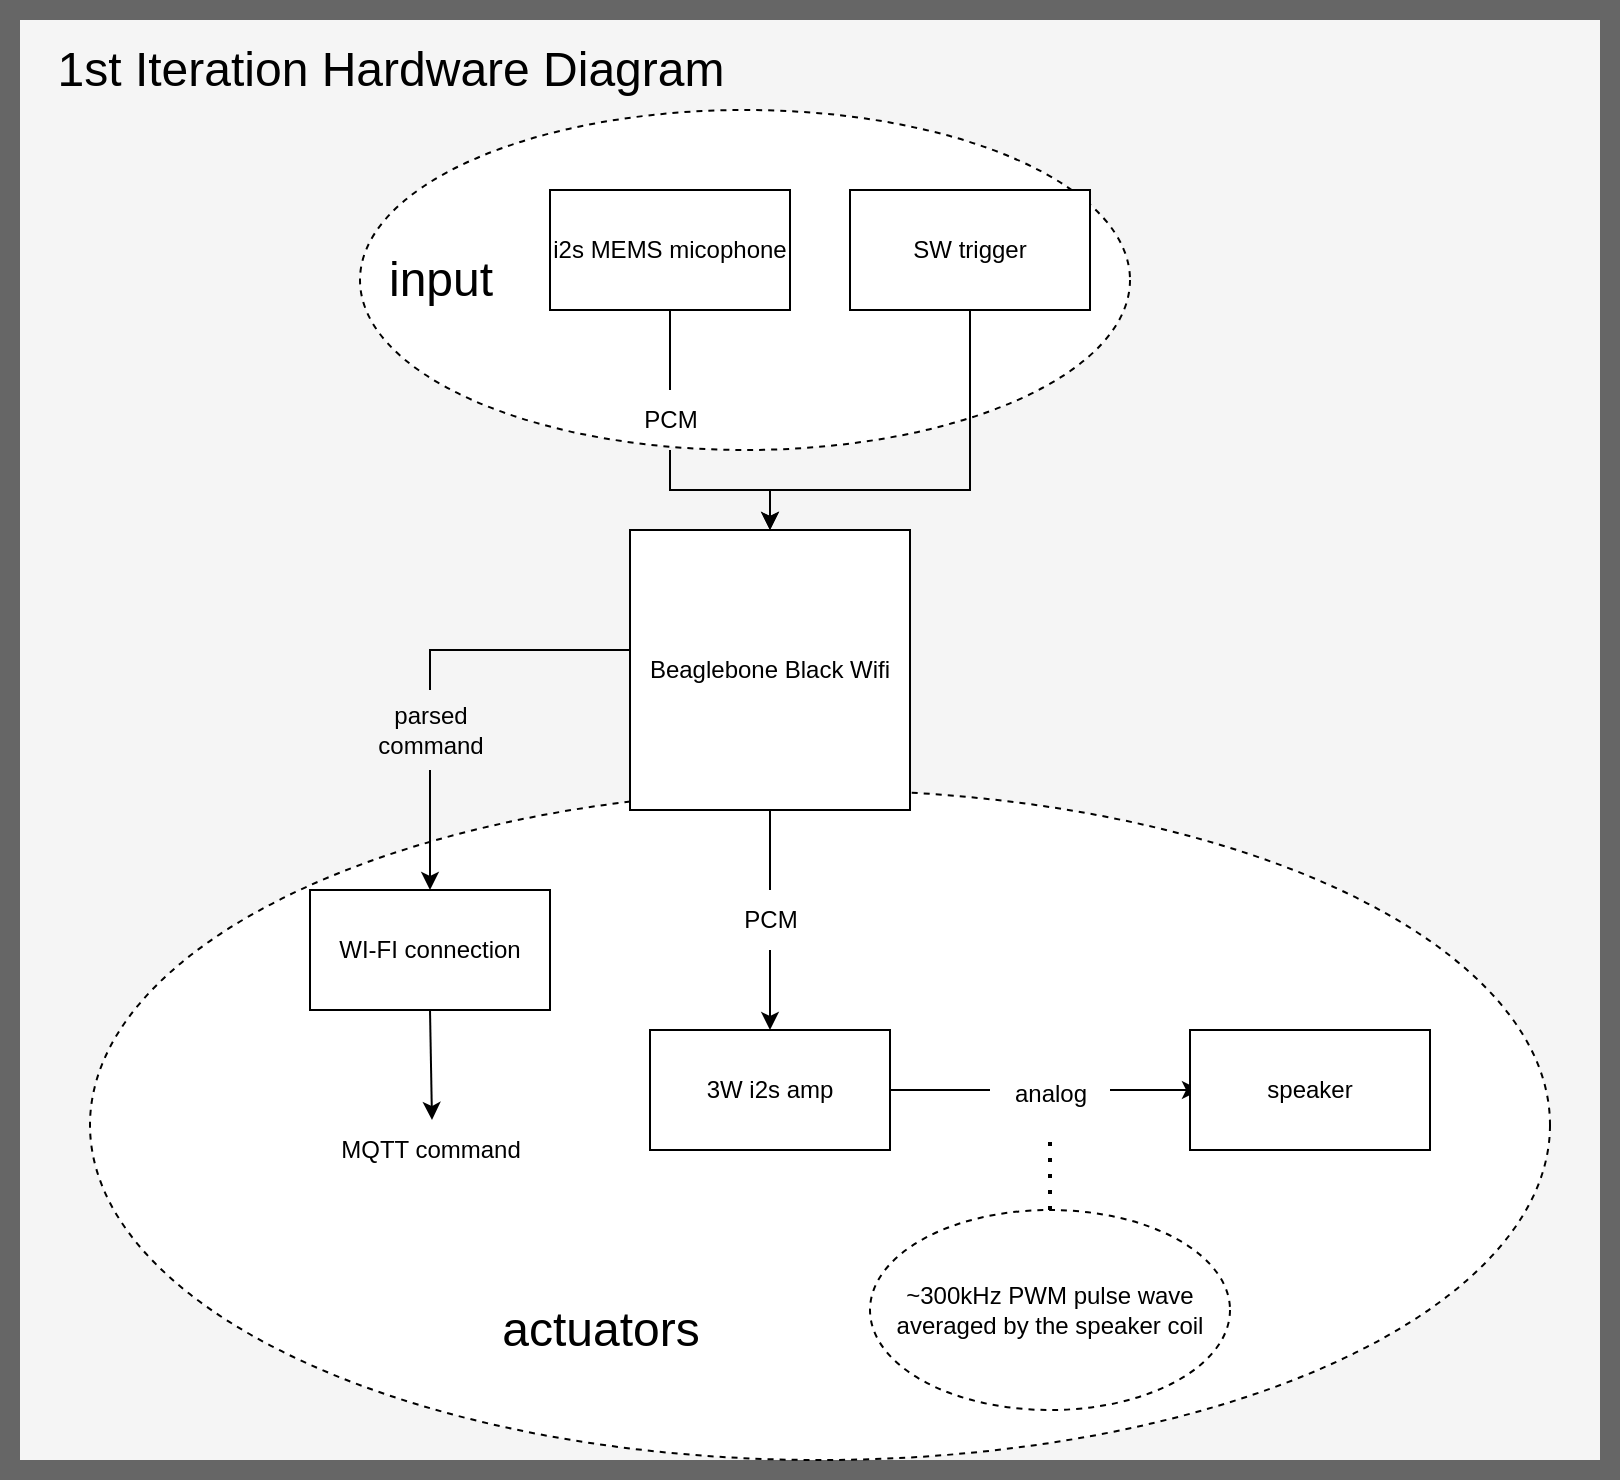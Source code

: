 <mxfile version="20.7.4" type="github">
  <diagram id="sM7dTeMf5jetUyKNvWkQ" name="Page-1">
    <mxGraphModel dx="2074" dy="1134" grid="1" gridSize="10" guides="1" tooltips="1" connect="1" arrows="1" fold="1" page="1" pageScale="1" pageWidth="850" pageHeight="1100" math="0" shadow="0">
      <root>
        <mxCell id="0" />
        <mxCell id="1" parent="0" />
        <mxCell id="4S98WuqxxE_fRCDPHOUg-58" value="" style="rounded=0;whiteSpace=wrap;html=1;fontSize=12;fillColor=#f5f5f5;fontColor=#333333;strokeColor=#666666;strokeWidth=10;" parent="1" vertex="1">
          <mxGeometry x="40" y="40" width="800" height="730" as="geometry" />
        </mxCell>
        <mxCell id="4S98WuqxxE_fRCDPHOUg-37" value="" style="ellipse;whiteSpace=wrap;html=1;dashed=1;fontSize=16;" parent="1" vertex="1">
          <mxGeometry x="80" y="430" width="730" height="335" as="geometry" />
        </mxCell>
        <mxCell id="4S98WuqxxE_fRCDPHOUg-21" value="" style="ellipse;whiteSpace=wrap;html=1;dashed=1;fontSize=16;" parent="1" vertex="1">
          <mxGeometry x="215" y="90" width="385" height="170" as="geometry" />
        </mxCell>
        <mxCell id="4S98WuqxxE_fRCDPHOUg-1" style="edgeStyle=orthogonalEdgeStyle;rounded=0;orthogonalLoop=1;jettySize=auto;html=1;entryX=0.5;entryY=0;entryDx=0;entryDy=0;startArrow=none;" parent="1" source="4S98WuqxxE_fRCDPHOUg-4" target="4S98WuqxxE_fRCDPHOUg-3" edge="1">
          <mxGeometry relative="1" as="geometry" />
        </mxCell>
        <mxCell id="4S98WuqxxE_fRCDPHOUg-2" value="i2s MEMS micophone" style="rounded=0;whiteSpace=wrap;html=1;" parent="1" vertex="1">
          <mxGeometry x="310" y="130" width="120" height="60" as="geometry" />
        </mxCell>
        <mxCell id="4S98WuqxxE_fRCDPHOUg-48" style="edgeStyle=orthogonalEdgeStyle;rounded=0;orthogonalLoop=1;jettySize=auto;html=1;entryX=0.5;entryY=0;entryDx=0;entryDy=0;fontSize=12;startArrow=none;" parent="1" source="4S98WuqxxE_fRCDPHOUg-7" target="4S98WuqxxE_fRCDPHOUg-5" edge="1">
          <mxGeometry relative="1" as="geometry" />
        </mxCell>
        <mxCell id="4S98WuqxxE_fRCDPHOUg-54" style="edgeStyle=orthogonalEdgeStyle;rounded=0;orthogonalLoop=1;jettySize=auto;html=1;entryX=0.5;entryY=0;entryDx=0;entryDy=0;fontSize=12;endArrow=classic;endFill=1;startArrow=none;" parent="1" source="4S98WuqxxE_fRCDPHOUg-45" target="4S98WuqxxE_fRCDPHOUg-43" edge="1">
          <mxGeometry relative="1" as="geometry" />
        </mxCell>
        <mxCell id="4S98WuqxxE_fRCDPHOUg-3" value="Beaglebone Black Wifi" style="whiteSpace=wrap;html=1;aspect=fixed;" parent="1" vertex="1">
          <mxGeometry x="350" y="300" width="140" height="140" as="geometry" />
        </mxCell>
        <mxCell id="4S98WuqxxE_fRCDPHOUg-30" style="edgeStyle=orthogonalEdgeStyle;rounded=0;orthogonalLoop=1;jettySize=auto;html=1;entryX=0;entryY=0.5;entryDx=0;entryDy=0;fontSize=12;startArrow=none;" parent="1" source="4S98WuqxxE_fRCDPHOUg-28" edge="1">
          <mxGeometry relative="1" as="geometry">
            <mxPoint x="635" y="580" as="targetPoint" />
          </mxGeometry>
        </mxCell>
        <mxCell id="4S98WuqxxE_fRCDPHOUg-5" value="&lt;div&gt;3W i2s amp&lt;/div&gt;" style="rounded=0;whiteSpace=wrap;html=1;" parent="1" vertex="1">
          <mxGeometry x="360" y="550" width="120" height="60" as="geometry" />
        </mxCell>
        <mxCell id="4S98WuqxxE_fRCDPHOUg-14" value="1st Iteration Hardware Diagram" style="text;html=1;align=center;verticalAlign=middle;resizable=0;points=[];autosize=1;strokeColor=none;fillColor=none;fontSize=24;" parent="1" vertex="1">
          <mxGeometry x="50" y="50" width="360" height="40" as="geometry" />
        </mxCell>
        <mxCell id="4S98WuqxxE_fRCDPHOUg-17" value="input" style="text;html=1;align=center;verticalAlign=middle;resizable=0;points=[];autosize=1;strokeColor=none;fillColor=none;fontSize=24;" parent="1" vertex="1">
          <mxGeometry x="215" y="155" width="80" height="40" as="geometry" />
        </mxCell>
        <mxCell id="4S98WuqxxE_fRCDPHOUg-4" value="PCM" style="text;html=1;align=center;verticalAlign=middle;resizable=0;points=[];autosize=1;strokeColor=none;fillColor=none;" parent="1" vertex="1">
          <mxGeometry x="345" y="230" width="50" height="30" as="geometry" />
        </mxCell>
        <mxCell id="4S98WuqxxE_fRCDPHOUg-18" value="" style="edgeStyle=orthogonalEdgeStyle;rounded=0;orthogonalLoop=1;jettySize=auto;html=1;entryX=0.5;entryY=0;entryDx=0;entryDy=0;endArrow=none;" parent="1" source="4S98WuqxxE_fRCDPHOUg-2" target="4S98WuqxxE_fRCDPHOUg-4" edge="1">
          <mxGeometry relative="1" as="geometry">
            <mxPoint x="420" y="200" as="sourcePoint" />
            <mxPoint x="420" y="300" as="targetPoint" />
          </mxGeometry>
        </mxCell>
        <mxCell id="4S98WuqxxE_fRCDPHOUg-24" style="edgeStyle=orthogonalEdgeStyle;rounded=0;orthogonalLoop=1;jettySize=auto;html=1;entryX=0.5;entryY=0;entryDx=0;entryDy=0;fontSize=16;" parent="1" source="4S98WuqxxE_fRCDPHOUg-22" target="4S98WuqxxE_fRCDPHOUg-3" edge="1">
          <mxGeometry relative="1" as="geometry">
            <Array as="points">
              <mxPoint x="520" y="280" />
              <mxPoint x="420" y="280" />
            </Array>
          </mxGeometry>
        </mxCell>
        <mxCell id="4S98WuqxxE_fRCDPHOUg-22" value="SW trigger" style="rounded=0;whiteSpace=wrap;html=1;" parent="1" vertex="1">
          <mxGeometry x="460" y="130" width="120" height="60" as="geometry" />
        </mxCell>
        <mxCell id="4S98WuqxxE_fRCDPHOUg-26" value="speaker" style="rounded=0;whiteSpace=wrap;html=1;" parent="1" vertex="1">
          <mxGeometry x="630" y="550" width="120" height="60" as="geometry" />
        </mxCell>
        <mxCell id="4S98WuqxxE_fRCDPHOUg-28" value="&lt;font style=&quot;font-size: 12px;&quot;&gt;analog&lt;/font&gt;" style="text;html=1;align=center;verticalAlign=middle;resizable=0;points=[];autosize=1;strokeColor=none;fillColor=none;fontSize=16;" parent="1" vertex="1">
          <mxGeometry x="530" y="565" width="60" height="30" as="geometry" />
        </mxCell>
        <mxCell id="4S98WuqxxE_fRCDPHOUg-32" value="" style="edgeStyle=orthogonalEdgeStyle;rounded=0;orthogonalLoop=1;jettySize=auto;html=1;entryX=0;entryY=0.5;entryDx=0;entryDy=0;fontSize=12;endArrow=none;" parent="1" source="4S98WuqxxE_fRCDPHOUg-5" target="4S98WuqxxE_fRCDPHOUg-28" edge="1">
          <mxGeometry relative="1" as="geometry">
            <mxPoint x="485" y="585" as="sourcePoint" />
            <mxPoint x="635" y="585" as="targetPoint" />
          </mxGeometry>
        </mxCell>
        <mxCell id="4S98WuqxxE_fRCDPHOUg-33" value="~300kHz PWM pulse wave averaged by the speaker coil" style="ellipse;whiteSpace=wrap;html=1;dashed=1;" parent="1" vertex="1">
          <mxGeometry x="470" y="640" width="180" height="100" as="geometry" />
        </mxCell>
        <mxCell id="4S98WuqxxE_fRCDPHOUg-38" value="actuators" style="text;html=1;align=center;verticalAlign=middle;resizable=0;points=[];autosize=1;strokeColor=none;fillColor=none;fontSize=24;" parent="1" vertex="1">
          <mxGeometry x="275" y="680" width="120" height="40" as="geometry" />
        </mxCell>
        <mxCell id="4S98WuqxxE_fRCDPHOUg-43" value="WI-FI connection" style="rounded=0;whiteSpace=wrap;html=1;" parent="1" vertex="1">
          <mxGeometry x="190" y="480" width="120" height="60" as="geometry" />
        </mxCell>
        <mxCell id="4S98WuqxxE_fRCDPHOUg-7" value="PCM" style="text;html=1;align=center;verticalAlign=middle;resizable=0;points=[];autosize=1;strokeColor=none;fillColor=none;" parent="1" vertex="1">
          <mxGeometry x="395" y="480" width="50" height="30" as="geometry" />
        </mxCell>
        <mxCell id="4S98WuqxxE_fRCDPHOUg-49" value="" style="edgeStyle=orthogonalEdgeStyle;rounded=0;orthogonalLoop=1;jettySize=auto;html=1;entryX=0.5;entryY=0;entryDx=0;entryDy=0;fontSize=12;endArrow=none;" parent="1" source="4S98WuqxxE_fRCDPHOUg-3" target="4S98WuqxxE_fRCDPHOUg-7" edge="1">
          <mxGeometry relative="1" as="geometry">
            <mxPoint x="420" y="440" as="sourcePoint" />
            <mxPoint x="420" y="550" as="targetPoint" />
          </mxGeometry>
        </mxCell>
        <mxCell id="4S98WuqxxE_fRCDPHOUg-53" value="" style="endArrow=none;dashed=1;html=1;dashPattern=1 3;strokeWidth=2;rounded=0;fontSize=12;exitX=0.5;exitY=0;exitDx=0;exitDy=0;entryX=0.5;entryY=1.167;entryDx=0;entryDy=0;entryPerimeter=0;" parent="1" source="4S98WuqxxE_fRCDPHOUg-33" target="4S98WuqxxE_fRCDPHOUg-28" edge="1">
          <mxGeometry width="50" height="50" relative="1" as="geometry">
            <mxPoint x="400" y="520" as="sourcePoint" />
            <mxPoint x="450" y="470" as="targetPoint" />
          </mxGeometry>
        </mxCell>
        <mxCell id="4S98WuqxxE_fRCDPHOUg-45" value="&lt;div&gt;parsed &lt;br&gt;&lt;/div&gt;&lt;div&gt;command&lt;/div&gt;" style="text;html=1;align=center;verticalAlign=middle;resizable=0;points=[];autosize=1;strokeColor=none;fillColor=none;fontSize=12;" parent="1" vertex="1">
          <mxGeometry x="210" y="380" width="80" height="40" as="geometry" />
        </mxCell>
        <mxCell id="4S98WuqxxE_fRCDPHOUg-55" value="" style="edgeStyle=orthogonalEdgeStyle;rounded=0;orthogonalLoop=1;jettySize=auto;html=1;entryX=0.5;entryY=0;entryDx=0;entryDy=0;fontSize=12;endArrow=none;endFill=1;" parent="1" source="4S98WuqxxE_fRCDPHOUg-3" target="4S98WuqxxE_fRCDPHOUg-45" edge="1">
          <mxGeometry relative="1" as="geometry">
            <mxPoint x="350" y="370" as="sourcePoint" />
            <mxPoint x="250" y="480" as="targetPoint" />
            <Array as="points">
              <mxPoint x="250" y="360" />
            </Array>
          </mxGeometry>
        </mxCell>
        <mxCell id="4S98WuqxxE_fRCDPHOUg-56" value="" style="endArrow=classic;html=1;rounded=0;fontSize=12;exitX=0.5;exitY=1;exitDx=0;exitDy=0;" parent="1" source="4S98WuqxxE_fRCDPHOUg-43" edge="1">
          <mxGeometry width="50" height="50" relative="1" as="geometry">
            <mxPoint x="400" y="460" as="sourcePoint" />
            <mxPoint x="251" y="595" as="targetPoint" />
          </mxGeometry>
        </mxCell>
        <mxCell id="4S98WuqxxE_fRCDPHOUg-57" value="MQTT command" style="text;html=1;align=center;verticalAlign=middle;resizable=0;points=[];autosize=1;strokeColor=none;fillColor=none;fontSize=12;" parent="1" vertex="1">
          <mxGeometry x="195" y="595" width="110" height="30" as="geometry" />
        </mxCell>
      </root>
    </mxGraphModel>
  </diagram>
</mxfile>
